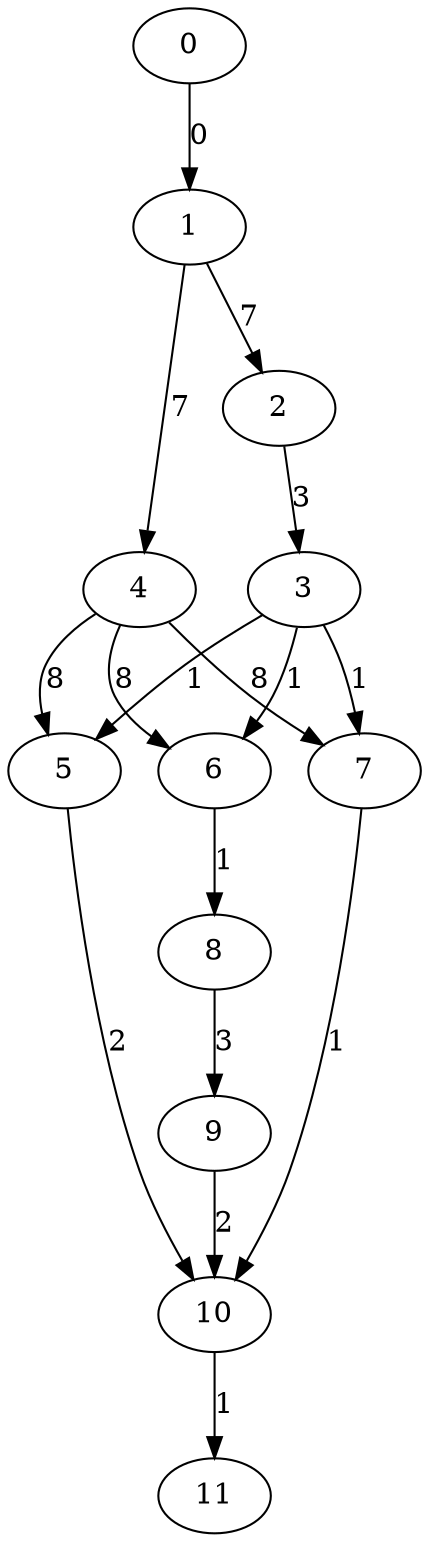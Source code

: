 digraph G {
 1 -> 2 [label=7];
 2 -> 3 [label=3];
 1 -> 4 [label=7];
 3 -> 5 [label=1];
 4 -> 5 [label=8];
 3 -> 6 [label=1];
 4 -> 6 [label=8];
 3 -> 7 [label=1];
 4 -> 7 [label=8];
 6 -> 8 [label=1];
 8 -> 9 [label=3];
 5 -> 10 [label=2];
 7 -> 10 [label=1];
 9 -> 10 [label=2];
 0 -> 1 [label=0];
 10 -> 11 [label=1];
}